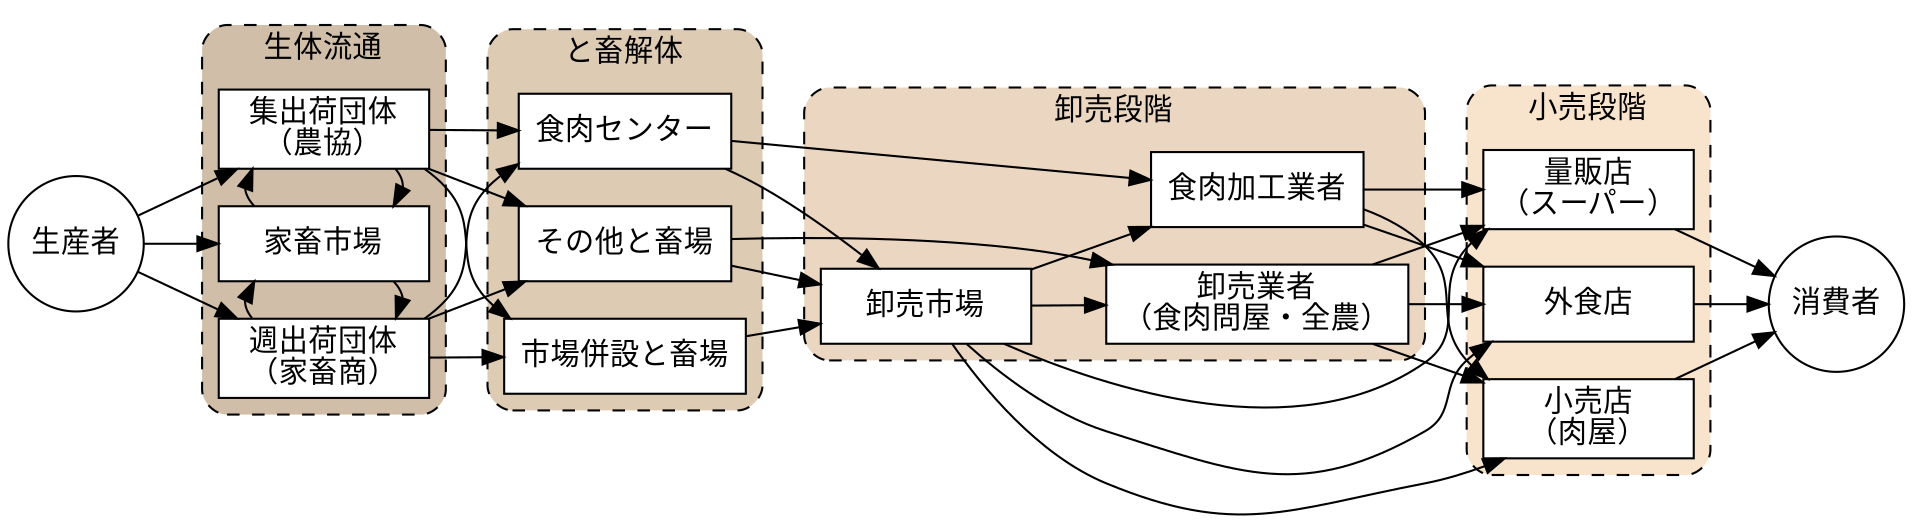 digraph market_vegetables {
  graph [rankdir = LR]

  node [shape = box,
        fontname = Helvetica,
        style = filled,
        fillcolor = white, 
        width = 1.4,
        fixedsize = false]
  "集出荷団体\n（農協）"; 家畜市場; "週出荷団体\n（家畜商）"; 市場併設と畜場; 食肉センター; その他と畜場;
  卸売市場; "卸売業者\n（食肉問屋・全農）"; 食肉加工業者; "量販店\n（スーパー）"; 外食店; "小売店\n（肉屋）"
  node [shape = circle,
        width = 0.9,
        fixedsize = false]
  生産者; 消費者

  edge [fontname = Helvetica]
  生産者->"集出荷団体\n（農協）"
  生産者->家畜市場
  生産者->"週出荷団体\n（家畜商）"
  "集出荷団体\n（農協）"->家畜市場
  家畜市場->"週出荷団体\n（家畜商）"
  "週出荷団体\n（家畜商）"->家畜市場
  家畜市場->"集出荷団体\n（農協）"
  "集出荷団体\n（農協）"->市場併設と畜場
  "集出荷団体\n（農協）"->食肉センター
  "集出荷団体\n（農協）"->その他と畜場
  "週出荷団体\n（家畜商）"->市場併設と畜場
  "週出荷団体\n（家畜商）"->食肉センター
  "週出荷団体\n（家畜商）"->その他と畜場
  市場併設と畜場->卸売市場
  食肉センター->卸売市場
  食肉センター->食肉加工業者
  その他と畜場->卸売市場
  その他と畜場->"卸売業者\n（食肉問屋・全農）"
  卸売市場->"卸売業者\n（食肉問屋・全農）"
  卸売市場->食肉加工業者
  卸売市場->"量販店\n（スーパー）"
  卸売市場->外食店
  卸売市場->"小売店\n（肉屋）"
  "卸売業者\n（食肉問屋・全農）"->"量販店\n（スーパー）"
  "卸売業者\n（食肉問屋・全農）"->外食店
  "卸売業者\n（食肉問屋・全農）"->"小売店\n（肉屋）"
  食肉加工業者->"量販店\n（スーパー）"
  食肉加工業者->外食店
  食肉加工業者->"小売店\n（肉屋）"
  "量販店\n（スーパー）"->消費者
  外食店->消費者
  "小売店\n（肉屋）"->消費者

  subgraph cluster0 {
    label = "生体流通"
    fontname = Helvetica
    bgcolor = "#d1bea8"
    style = "dashed,rounded"
    {rank = same; "集出荷団体\n（農協）"; 家畜市場; "週出荷団体\n（家畜商）"}
  }
  subgraph cluster1 {
    label = "と畜解体"
    fontname = Helvetica
    bgcolor = "#decbb4"
    style = "dashed,rounded"
    {rank = same; 市場併設と畜場; 食肉センター; その他と畜場}
  }
  subgraph cluster2 {
    label = "卸売段階"
    fontname = Helvetica
    bgcolor = "#ebd7c1"
    style = "dashed,rounded"
    卸売市場;
    {rank = same; "卸売業者\n（食肉問屋・全農）"; 食肉加工業者}
  }
  subgraph cluster3 {
    label = "小売段階"
    fontname = Helvetica
    bgcolor = "#f8e4cd"
    style = "dashed,rounded"
    {rank = same; "量販店\n（スーパー）"; 外食店; "小売店\n（肉屋）"}
  }
}